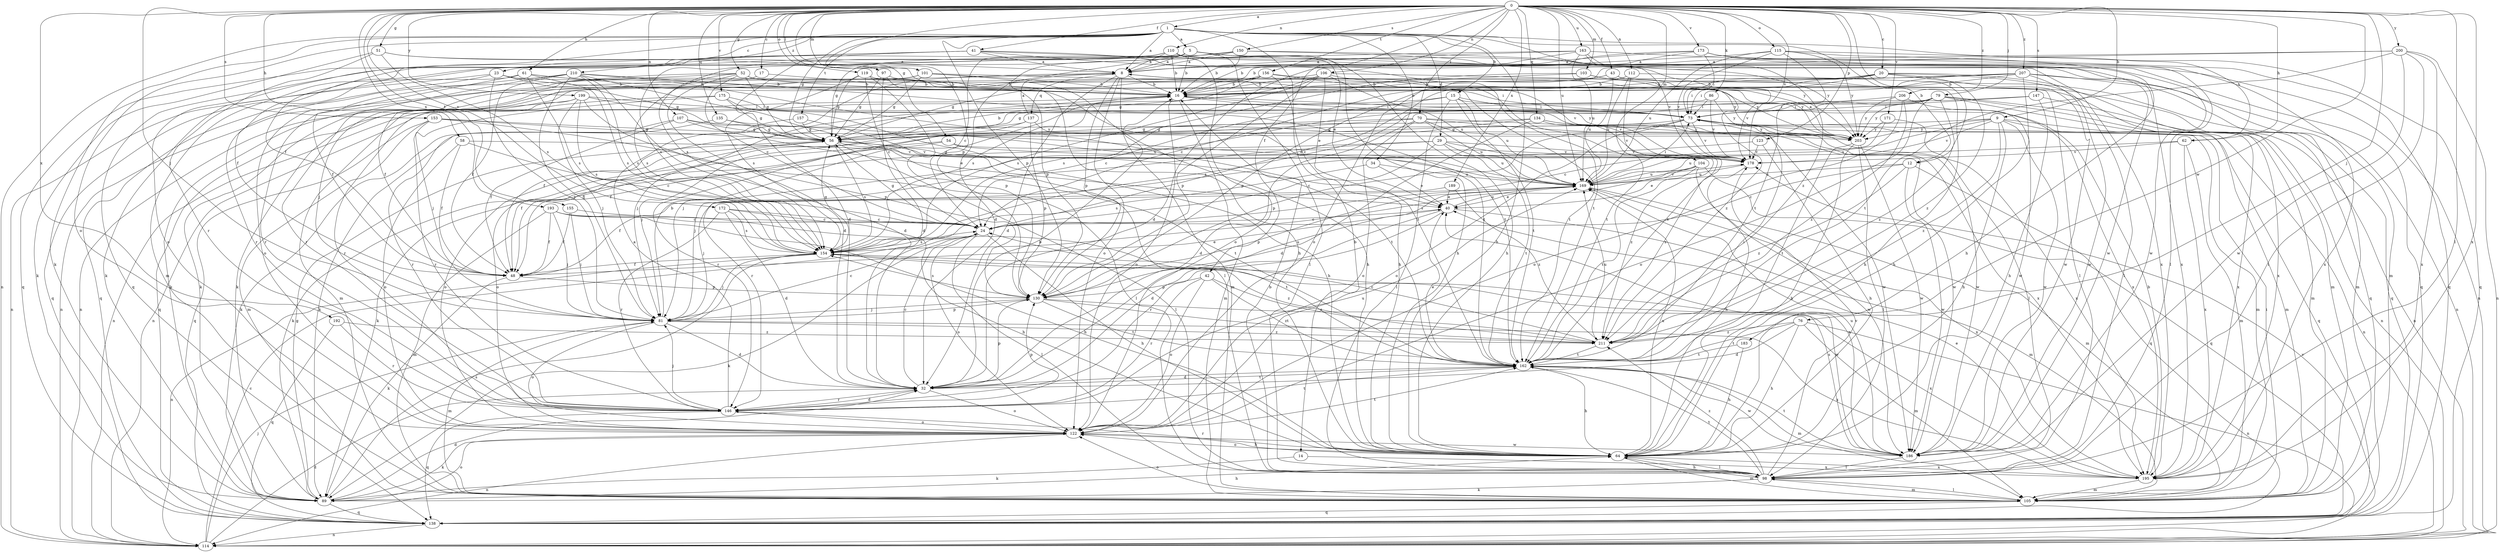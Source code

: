 strict digraph  {
0;
1;
5;
8;
9;
12;
14;
15;
16;
17;
20;
23;
24;
29;
32;
34;
40;
41;
42;
43;
48;
51;
52;
54;
56;
58;
61;
62;
64;
70;
73;
76;
79;
81;
86;
89;
97;
98;
101;
103;
104;
105;
106;
107;
110;
112;
114;
115;
119;
122;
123;
130;
134;
135;
137;
138;
146;
147;
150;
153;
154;
155;
156;
157;
162;
163;
169;
171;
172;
173;
175;
178;
183;
186;
189;
192;
193;
195;
199;
200;
203;
206;
207;
210;
211;
0 -> 1  [label=a];
0 -> 9  [label=b];
0 -> 12  [label=b];
0 -> 17  [label=c];
0 -> 20  [label=c];
0 -> 41  [label=f];
0 -> 42  [label=f];
0 -> 43  [label=f];
0 -> 51  [label=g];
0 -> 52  [label=g];
0 -> 54  [label=g];
0 -> 58  [label=h];
0 -> 61  [label=h];
0 -> 62  [label=h];
0 -> 70  [label=i];
0 -> 76  [label=j];
0 -> 79  [label=j];
0 -> 81  [label=j];
0 -> 86  [label=k];
0 -> 97  [label=l];
0 -> 98  [label=l];
0 -> 101  [label=m];
0 -> 103  [label=m];
0 -> 104  [label=m];
0 -> 106  [label=n];
0 -> 107  [label=n];
0 -> 110  [label=n];
0 -> 112  [label=n];
0 -> 115  [label=o];
0 -> 119  [label=o];
0 -> 123  [label=p];
0 -> 130  [label=p];
0 -> 134  [label=q];
0 -> 135  [label=q];
0 -> 147  [label=s];
0 -> 150  [label=s];
0 -> 153  [label=s];
0 -> 155  [label=t];
0 -> 156  [label=t];
0 -> 163  [label=u];
0 -> 169  [label=u];
0 -> 171  [label=v];
0 -> 172  [label=v];
0 -> 173  [label=v];
0 -> 175  [label=v];
0 -> 178  [label=v];
0 -> 183  [label=w];
0 -> 189  [label=x];
0 -> 192  [label=x];
0 -> 193  [label=x];
0 -> 195  [label=x];
0 -> 199  [label=y];
0 -> 200  [label=y];
0 -> 206  [label=z];
0 -> 207  [label=z];
1 -> 5  [label=a];
1 -> 8  [label=a];
1 -> 12  [label=b];
1 -> 14  [label=b];
1 -> 15  [label=b];
1 -> 23  [label=c];
1 -> 29  [label=d];
1 -> 34  [label=e];
1 -> 48  [label=f];
1 -> 56  [label=g];
1 -> 62  [label=h];
1 -> 64  [label=h];
1 -> 89  [label=k];
1 -> 114  [label=n];
1 -> 122  [label=o];
1 -> 130  [label=p];
1 -> 157  [label=t];
1 -> 210  [label=z];
1 -> 211  [label=z];
5 -> 8  [label=a];
5 -> 16  [label=b];
5 -> 24  [label=c];
5 -> 32  [label=d];
5 -> 64  [label=h];
5 -> 98  [label=l];
5 -> 105  [label=m];
5 -> 154  [label=s];
5 -> 186  [label=w];
5 -> 195  [label=x];
8 -> 16  [label=b];
8 -> 32  [label=d];
8 -> 105  [label=m];
8 -> 114  [label=n];
8 -> 122  [label=o];
8 -> 130  [label=p];
8 -> 137  [label=q];
8 -> 178  [label=v];
9 -> 56  [label=g];
9 -> 64  [label=h];
9 -> 105  [label=m];
9 -> 114  [label=n];
9 -> 169  [label=u];
9 -> 178  [label=v];
9 -> 186  [label=w];
9 -> 203  [label=y];
9 -> 211  [label=z];
12 -> 24  [label=c];
12 -> 138  [label=q];
12 -> 169  [label=u];
12 -> 186  [label=w];
12 -> 211  [label=z];
14 -> 89  [label=k];
14 -> 195  [label=x];
15 -> 24  [label=c];
15 -> 73  [label=i];
15 -> 98  [label=l];
15 -> 114  [label=n];
15 -> 162  [label=t];
15 -> 169  [label=u];
15 -> 195  [label=x];
16 -> 73  [label=i];
16 -> 81  [label=j];
16 -> 105  [label=m];
16 -> 114  [label=n];
16 -> 122  [label=o];
16 -> 203  [label=y];
17 -> 16  [label=b];
17 -> 81  [label=j];
20 -> 16  [label=b];
20 -> 24  [label=c];
20 -> 73  [label=i];
20 -> 98  [label=l];
20 -> 105  [label=m];
20 -> 130  [label=p];
20 -> 186  [label=w];
20 -> 211  [label=z];
23 -> 16  [label=b];
23 -> 81  [label=j];
23 -> 114  [label=n];
23 -> 146  [label=r];
23 -> 154  [label=s];
23 -> 203  [label=y];
24 -> 56  [label=g];
24 -> 64  [label=h];
24 -> 89  [label=k];
24 -> 98  [label=l];
24 -> 122  [label=o];
24 -> 154  [label=s];
29 -> 24  [label=c];
29 -> 89  [label=k];
29 -> 146  [label=r];
29 -> 162  [label=t];
29 -> 169  [label=u];
29 -> 178  [label=v];
29 -> 211  [label=z];
32 -> 16  [label=b];
32 -> 24  [label=c];
32 -> 122  [label=o];
32 -> 130  [label=p];
32 -> 146  [label=r];
32 -> 162  [label=t];
34 -> 40  [label=e];
34 -> 154  [label=s];
34 -> 169  [label=u];
40 -> 24  [label=c];
40 -> 32  [label=d];
40 -> 105  [label=m];
40 -> 146  [label=r];
40 -> 169  [label=u];
41 -> 8  [label=a];
41 -> 32  [label=d];
41 -> 122  [label=o];
41 -> 138  [label=q];
41 -> 162  [label=t];
41 -> 195  [label=x];
41 -> 203  [label=y];
42 -> 122  [label=o];
42 -> 130  [label=p];
42 -> 146  [label=r];
42 -> 162  [label=t];
42 -> 211  [label=z];
43 -> 16  [label=b];
43 -> 89  [label=k];
43 -> 138  [label=q];
43 -> 169  [label=u];
43 -> 195  [label=x];
48 -> 40  [label=e];
48 -> 89  [label=k];
48 -> 130  [label=p];
51 -> 8  [label=a];
51 -> 64  [label=h];
51 -> 89  [label=k];
51 -> 146  [label=r];
51 -> 154  [label=s];
52 -> 16  [label=b];
52 -> 24  [label=c];
52 -> 32  [label=d];
52 -> 56  [label=g];
52 -> 138  [label=q];
52 -> 146  [label=r];
52 -> 154  [label=s];
52 -> 203  [label=y];
54 -> 89  [label=k];
54 -> 122  [label=o];
54 -> 178  [label=v];
54 -> 211  [label=z];
56 -> 16  [label=b];
56 -> 48  [label=f];
56 -> 98  [label=l];
56 -> 122  [label=o];
56 -> 154  [label=s];
56 -> 162  [label=t];
56 -> 178  [label=v];
58 -> 24  [label=c];
58 -> 48  [label=f];
58 -> 122  [label=o];
58 -> 178  [label=v];
61 -> 16  [label=b];
61 -> 48  [label=f];
61 -> 56  [label=g];
61 -> 138  [label=q];
61 -> 154  [label=s];
61 -> 162  [label=t];
62 -> 105  [label=m];
62 -> 169  [label=u];
62 -> 178  [label=v];
62 -> 195  [label=x];
64 -> 98  [label=l];
64 -> 105  [label=m];
64 -> 122  [label=o];
64 -> 146  [label=r];
64 -> 169  [label=u];
64 -> 195  [label=x];
70 -> 32  [label=d];
70 -> 48  [label=f];
70 -> 56  [label=g];
70 -> 122  [label=o];
70 -> 169  [label=u];
70 -> 186  [label=w];
70 -> 195  [label=x];
70 -> 203  [label=y];
73 -> 56  [label=g];
73 -> 105  [label=m];
73 -> 122  [label=o];
73 -> 130  [label=p];
73 -> 138  [label=q];
73 -> 178  [label=v];
73 -> 203  [label=y];
76 -> 32  [label=d];
76 -> 64  [label=h];
76 -> 105  [label=m];
76 -> 114  [label=n];
76 -> 162  [label=t];
76 -> 211  [label=z];
79 -> 56  [label=g];
79 -> 73  [label=i];
79 -> 81  [label=j];
79 -> 105  [label=m];
79 -> 114  [label=n];
79 -> 122  [label=o];
79 -> 195  [label=x];
79 -> 203  [label=y];
79 -> 211  [label=z];
81 -> 16  [label=b];
81 -> 24  [label=c];
81 -> 32  [label=d];
81 -> 105  [label=m];
81 -> 122  [label=o];
81 -> 130  [label=p];
81 -> 195  [label=x];
81 -> 211  [label=z];
86 -> 48  [label=f];
86 -> 73  [label=i];
86 -> 178  [label=v];
86 -> 203  [label=y];
89 -> 32  [label=d];
89 -> 56  [label=g];
89 -> 64  [label=h];
89 -> 122  [label=o];
89 -> 138  [label=q];
89 -> 154  [label=s];
97 -> 16  [label=b];
97 -> 32  [label=d];
97 -> 56  [label=g];
97 -> 162  [label=t];
98 -> 16  [label=b];
98 -> 64  [label=h];
98 -> 89  [label=k];
98 -> 105  [label=m];
98 -> 162  [label=t];
98 -> 178  [label=v];
98 -> 211  [label=z];
101 -> 16  [label=b];
101 -> 48  [label=f];
101 -> 56  [label=g];
101 -> 64  [label=h];
101 -> 114  [label=n];
101 -> 203  [label=y];
103 -> 16  [label=b];
103 -> 98  [label=l];
103 -> 154  [label=s];
103 -> 178  [label=v];
104 -> 40  [label=e];
104 -> 138  [label=q];
104 -> 154  [label=s];
104 -> 162  [label=t];
104 -> 169  [label=u];
104 -> 186  [label=w];
105 -> 73  [label=i];
105 -> 98  [label=l];
105 -> 122  [label=o];
105 -> 138  [label=q];
106 -> 16  [label=b];
106 -> 40  [label=e];
106 -> 56  [label=g];
106 -> 64  [label=h];
106 -> 130  [label=p];
106 -> 154  [label=s];
106 -> 162  [label=t];
106 -> 169  [label=u];
107 -> 40  [label=e];
107 -> 48  [label=f];
107 -> 56  [label=g];
107 -> 146  [label=r];
107 -> 186  [label=w];
110 -> 8  [label=a];
110 -> 16  [label=b];
110 -> 40  [label=e];
110 -> 56  [label=g];
110 -> 64  [label=h];
110 -> 122  [label=o];
110 -> 138  [label=q];
110 -> 154  [label=s];
110 -> 178  [label=v];
112 -> 16  [label=b];
112 -> 138  [label=q];
112 -> 162  [label=t];
112 -> 169  [label=u];
114 -> 24  [label=c];
114 -> 32  [label=d];
114 -> 81  [label=j];
114 -> 178  [label=v];
115 -> 8  [label=a];
115 -> 64  [label=h];
115 -> 138  [label=q];
115 -> 162  [label=t];
115 -> 169  [label=u];
115 -> 178  [label=v];
115 -> 203  [label=y];
119 -> 16  [label=b];
119 -> 24  [label=c];
119 -> 56  [label=g];
119 -> 73  [label=i];
119 -> 130  [label=p];
119 -> 154  [label=s];
122 -> 64  [label=h];
122 -> 89  [label=k];
122 -> 114  [label=n];
122 -> 162  [label=t];
122 -> 186  [label=w];
123 -> 64  [label=h];
123 -> 81  [label=j];
123 -> 178  [label=v];
130 -> 81  [label=j];
130 -> 154  [label=s];
130 -> 162  [label=t];
130 -> 169  [label=u];
130 -> 195  [label=x];
130 -> 211  [label=z];
134 -> 32  [label=d];
134 -> 48  [label=f];
134 -> 56  [label=g];
134 -> 178  [label=v];
134 -> 186  [label=w];
134 -> 195  [label=x];
135 -> 56  [label=g];
135 -> 89  [label=k];
135 -> 169  [label=u];
137 -> 8  [label=a];
137 -> 81  [label=j];
137 -> 130  [label=p];
137 -> 146  [label=r];
137 -> 203  [label=y];
138 -> 114  [label=n];
146 -> 8  [label=a];
146 -> 32  [label=d];
146 -> 81  [label=j];
146 -> 122  [label=o];
146 -> 130  [label=p];
146 -> 138  [label=q];
146 -> 162  [label=t];
146 -> 169  [label=u];
147 -> 64  [label=h];
147 -> 73  [label=i];
147 -> 114  [label=n];
147 -> 154  [label=s];
150 -> 8  [label=a];
150 -> 16  [label=b];
150 -> 48  [label=f];
150 -> 130  [label=p];
150 -> 195  [label=x];
150 -> 203  [label=y];
153 -> 56  [label=g];
153 -> 98  [label=l];
153 -> 105  [label=m];
153 -> 138  [label=q];
153 -> 146  [label=r];
153 -> 169  [label=u];
154 -> 48  [label=f];
154 -> 56  [label=g];
154 -> 81  [label=j];
154 -> 114  [label=n];
154 -> 186  [label=w];
154 -> 211  [label=z];
155 -> 24  [label=c];
155 -> 48  [label=f];
155 -> 81  [label=j];
156 -> 16  [label=b];
156 -> 56  [label=g];
156 -> 64  [label=h];
156 -> 89  [label=k];
156 -> 154  [label=s];
156 -> 162  [label=t];
156 -> 211  [label=z];
157 -> 56  [label=g];
157 -> 89  [label=k];
157 -> 162  [label=t];
162 -> 32  [label=d];
162 -> 40  [label=e];
162 -> 64  [label=h];
162 -> 73  [label=i];
162 -> 105  [label=m];
162 -> 186  [label=w];
163 -> 8  [label=a];
163 -> 16  [label=b];
163 -> 89  [label=k];
163 -> 114  [label=n];
163 -> 138  [label=q];
163 -> 169  [label=u];
163 -> 186  [label=w];
169 -> 40  [label=e];
169 -> 73  [label=i];
169 -> 81  [label=j];
169 -> 105  [label=m];
169 -> 130  [label=p];
169 -> 178  [label=v];
169 -> 195  [label=x];
171 -> 24  [label=c];
171 -> 98  [label=l];
171 -> 203  [label=y];
172 -> 24  [label=c];
172 -> 32  [label=d];
172 -> 64  [label=h];
172 -> 146  [label=r];
172 -> 154  [label=s];
173 -> 8  [label=a];
173 -> 16  [label=b];
173 -> 32  [label=d];
173 -> 73  [label=i];
173 -> 98  [label=l];
173 -> 105  [label=m];
173 -> 138  [label=q];
175 -> 56  [label=g];
175 -> 73  [label=i];
175 -> 81  [label=j];
175 -> 146  [label=r];
175 -> 178  [label=v];
178 -> 56  [label=g];
178 -> 64  [label=h];
178 -> 169  [label=u];
183 -> 64  [label=h];
183 -> 162  [label=t];
186 -> 40  [label=e];
186 -> 98  [label=l];
186 -> 154  [label=s];
186 -> 162  [label=t];
186 -> 169  [label=u];
189 -> 40  [label=e];
189 -> 48  [label=f];
189 -> 211  [label=z];
192 -> 138  [label=q];
192 -> 146  [label=r];
192 -> 211  [label=z];
193 -> 24  [label=c];
193 -> 48  [label=f];
193 -> 64  [label=h];
193 -> 81  [label=j];
193 -> 105  [label=m];
193 -> 162  [label=t];
195 -> 16  [label=b];
195 -> 40  [label=e];
195 -> 105  [label=m];
199 -> 64  [label=h];
199 -> 73  [label=i];
199 -> 81  [label=j];
199 -> 105  [label=m];
199 -> 130  [label=p];
199 -> 138  [label=q];
199 -> 154  [label=s];
200 -> 8  [label=a];
200 -> 98  [label=l];
200 -> 114  [label=n];
200 -> 122  [label=o];
200 -> 162  [label=t];
200 -> 186  [label=w];
200 -> 195  [label=x];
203 -> 8  [label=a];
203 -> 64  [label=h];
203 -> 98  [label=l];
203 -> 162  [label=t];
203 -> 186  [label=w];
206 -> 73  [label=i];
206 -> 122  [label=o];
206 -> 186  [label=w];
206 -> 203  [label=y];
206 -> 211  [label=z];
207 -> 16  [label=b];
207 -> 24  [label=c];
207 -> 64  [label=h];
207 -> 73  [label=i];
207 -> 89  [label=k];
207 -> 105  [label=m];
207 -> 114  [label=n];
207 -> 186  [label=w];
210 -> 16  [label=b];
210 -> 32  [label=d];
210 -> 48  [label=f];
210 -> 81  [label=j];
210 -> 98  [label=l];
210 -> 122  [label=o];
210 -> 146  [label=r];
210 -> 154  [label=s];
210 -> 162  [label=t];
211 -> 24  [label=c];
211 -> 162  [label=t];
211 -> 169  [label=u];
}
